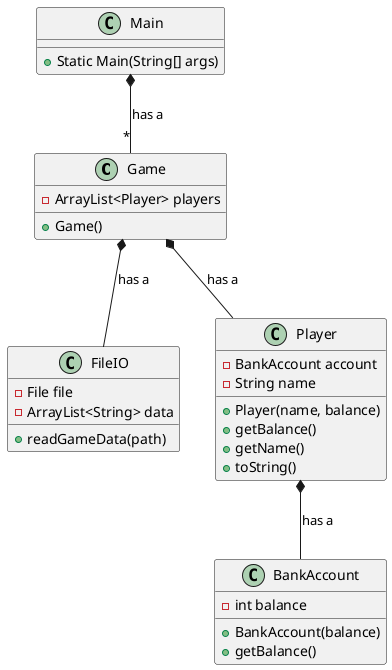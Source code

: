 @startuml
class Game
class Main
class FileIO
class Player
class BankAccount

Main  *-- "*"Game  : has a
Game *-- Player : has a
Player *-- BankAccount : has a
Game *-- FileIO : has a

Main : +Static Main(String[] args)

Game : -ArrayList<Player> players
Game : +Game()

Player : -BankAccount account
Player : -String name
Player : +Player(name, balance)
Player : +getBalance()
Player : +getName()
Player : +toString()

FileIO : +readGameData(path)
FileIO : -File file
FileIO : -ArrayList<String> data

BankAccount : -int balance
BankAccount : +BankAccount(balance)
BankAccount : +getBalance()





@enduml